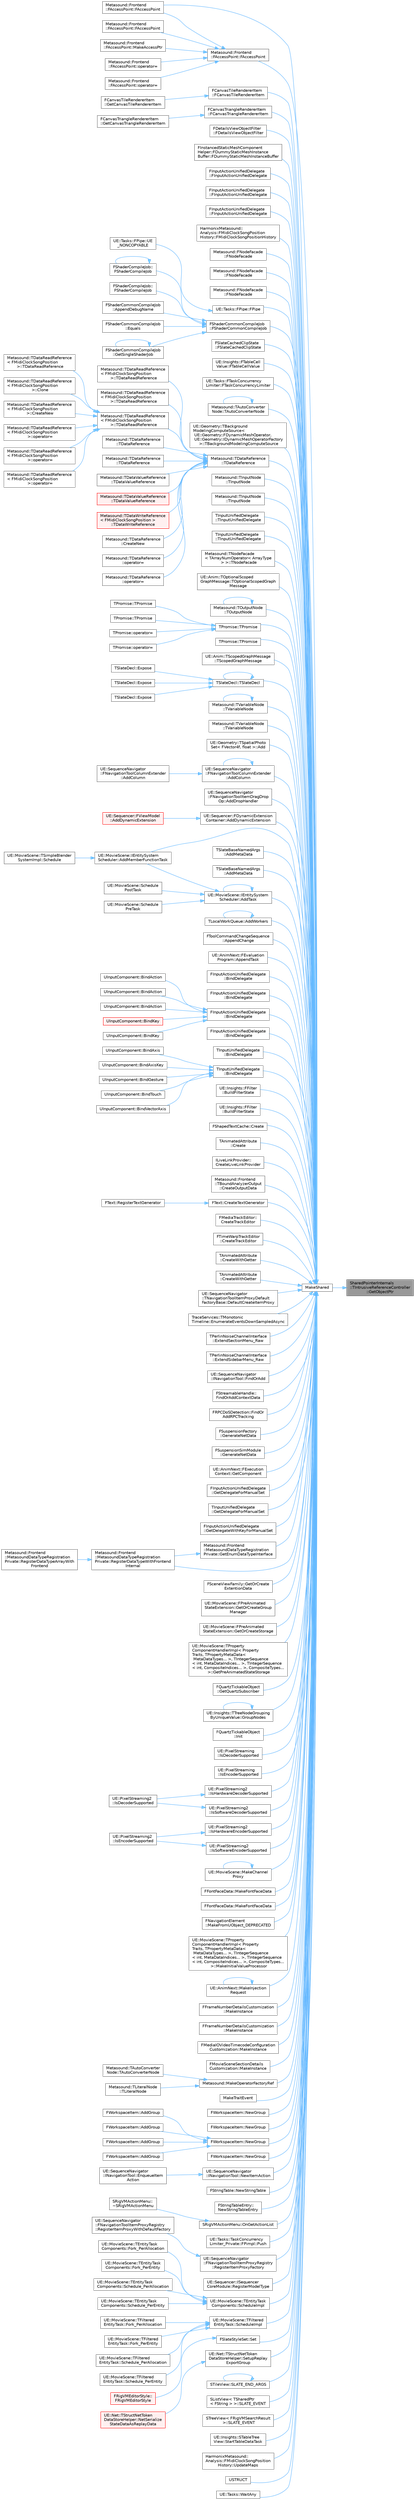 digraph "SharedPointerInternals::TIntrusiveReferenceController::GetObjectPtr"
{
 // INTERACTIVE_SVG=YES
 // LATEX_PDF_SIZE
  bgcolor="transparent";
  edge [fontname=Helvetica,fontsize=10,labelfontname=Helvetica,labelfontsize=10];
  node [fontname=Helvetica,fontsize=10,shape=box,height=0.2,width=0.4];
  rankdir="RL";
  Node1 [id="Node000001",label="SharedPointerInternals\l::TIntrusiveReferenceController\l::GetObjectPtr",height=0.2,width=0.4,color="gray40", fillcolor="grey60", style="filled", fontcolor="black",tooltip=" "];
  Node1 -> Node2 [id="edge1_Node000001_Node000002",dir="back",color="steelblue1",style="solid",tooltip=" "];
  Node2 [id="Node000002",label="MakeShared",height=0.2,width=0.4,color="grey40", fillcolor="white", style="filled",URL="$d2/d17/SharedPointer_8h.html#a263c00158120ebc1c5485f1201a6f34d",tooltip="MakeShared utility function."];
  Node2 -> Node3 [id="edge2_Node000002_Node000003",dir="back",color="steelblue1",style="solid",tooltip=" "];
  Node3 [id="Node000003",label="Metasound::Frontend\l::FAccessPoint::FAccessPoint",height=0.2,width=0.4,color="grey40", fillcolor="white", style="filled",URL="$d8/d90/classMetasound_1_1Frontend_1_1FAccessPoint.html#a8185acda5a2fa47181a340e6f5005a64",tooltip=" "];
  Node3 -> Node4 [id="edge3_Node000003_Node000004",dir="back",color="steelblue1",style="solid",tooltip=" "];
  Node4 [id="Node000004",label="Metasound::Frontend\l::FAccessPoint::FAccessPoint",height=0.2,width=0.4,color="grey40", fillcolor="white", style="filled",URL="$d8/d90/classMetasound_1_1Frontend_1_1FAccessPoint.html#a2791193d8eb6878c9333f79561831e7c",tooltip=" "];
  Node3 -> Node5 [id="edge4_Node000003_Node000005",dir="back",color="steelblue1",style="solid",tooltip=" "];
  Node5 [id="Node000005",label="Metasound::Frontend\l::FAccessPoint::FAccessPoint",height=0.2,width=0.4,color="grey40", fillcolor="white", style="filled",URL="$d8/d90/classMetasound_1_1Frontend_1_1FAccessPoint.html#ad818ebd43d9134da36c9e201342f975a",tooltip=" "];
  Node3 -> Node6 [id="edge5_Node000003_Node000006",dir="back",color="steelblue1",style="solid",tooltip=" "];
  Node6 [id="Node000006",label="Metasound::Frontend\l::FAccessPoint::MakeAccessPtr",height=0.2,width=0.4,color="grey40", fillcolor="white", style="filled",URL="$d8/d90/classMetasound_1_1Frontend_1_1FAccessPoint.html#a171ad580f2b29fd3e1558d23ded9f81a",tooltip=" "];
  Node3 -> Node7 [id="edge6_Node000003_Node000007",dir="back",color="steelblue1",style="solid",tooltip=" "];
  Node7 [id="Node000007",label="Metasound::Frontend\l::FAccessPoint::operator=",height=0.2,width=0.4,color="grey40", fillcolor="white", style="filled",URL="$d8/d90/classMetasound_1_1Frontend_1_1FAccessPoint.html#ae2e4800e80f5b5046c6ed13152cc2fed",tooltip=" "];
  Node3 -> Node8 [id="edge7_Node000003_Node000008",dir="back",color="steelblue1",style="solid",tooltip=" "];
  Node8 [id="Node000008",label="Metasound::Frontend\l::FAccessPoint::operator=",height=0.2,width=0.4,color="grey40", fillcolor="white", style="filled",URL="$d8/d90/classMetasound_1_1Frontend_1_1FAccessPoint.html#ab5e705b0d17ca7633cdf91025c28584c",tooltip=" "];
  Node2 -> Node4 [id="edge8_Node000002_Node000004",dir="back",color="steelblue1",style="solid",tooltip=" "];
  Node2 -> Node9 [id="edge9_Node000002_Node000009",dir="back",color="steelblue1",style="solid",tooltip=" "];
  Node9 [id="Node000009",label="FCanvasTileRendererItem\l::FCanvasTileRendererItem",height=0.2,width=0.4,color="grey40", fillcolor="white", style="filled",URL="$d7/dd2/classFCanvasTileRendererItem.html#a0748ad03922418f3e840a684d697863b",tooltip="Init constructor."];
  Node9 -> Node10 [id="edge10_Node000009_Node000010",dir="back",color="steelblue1",style="solid",tooltip=" "];
  Node10 [id="Node000010",label="FCanvasTileRendererItem\l::GetCanvasTileRendererItem",height=0.2,width=0.4,color="grey40", fillcolor="white", style="filled",URL="$d7/dd2/classFCanvasTileRendererItem.html#aca603b5a766b716d83b73d157a27a10e",tooltip="FCanvasTileRendererItem instance accessor."];
  Node2 -> Node11 [id="edge11_Node000002_Node000011",dir="back",color="steelblue1",style="solid",tooltip=" "];
  Node11 [id="Node000011",label="FCanvasTriangleRendererItem\l::FCanvasTriangleRendererItem",height=0.2,width=0.4,color="grey40", fillcolor="white", style="filled",URL="$da/ddc/classFCanvasTriangleRendererItem.html#ab8dcf27911f81c50378609345b0235dd",tooltip="Init constructor."];
  Node11 -> Node12 [id="edge12_Node000011_Node000012",dir="back",color="steelblue1",style="solid",tooltip=" "];
  Node12 [id="Node000012",label="FCanvasTriangleRendererItem\l::GetCanvasTriangleRendererItem",height=0.2,width=0.4,color="grey40", fillcolor="white", style="filled",URL="$da/ddc/classFCanvasTriangleRendererItem.html#a4e9ca22acc1336107e34ae27a6ece761",tooltip="FCanvasTriangleRendererItem instance accessor."];
  Node2 -> Node13 [id="edge13_Node000002_Node000013",dir="back",color="steelblue1",style="solid",tooltip=" "];
  Node13 [id="Node000013",label="FDetailsViewObjectFilter\l::FDetailsViewObjectFilter",height=0.2,width=0.4,color="grey40", fillcolor="white", style="filled",URL="$d7/dbd/classFDetailsViewObjectFilter.html#a2285bbabe52cedccafe40557111b7635",tooltip=" "];
  Node2 -> Node14 [id="edge14_Node000002_Node000014",dir="back",color="steelblue1",style="solid",tooltip=" "];
  Node14 [id="Node000014",label="FInstancedStaticMeshComponent\lHelper::FDummyStaticMeshInstance\lBuffer::FDummyStaticMeshInstanceBuffer",height=0.2,width=0.4,color="grey40", fillcolor="white", style="filled",URL="$df/d11/classFInstancedStaticMeshComponentHelper_1_1FDummyStaticMeshInstanceBuffer.html#ab4fdac26bff481b2968684ba28fb3d78",tooltip=" "];
  Node2 -> Node15 [id="edge15_Node000002_Node000015",dir="back",color="steelblue1",style="solid",tooltip=" "];
  Node15 [id="Node000015",label="FInputActionUnifiedDelegate\l::FInputActionUnifiedDelegate",height=0.2,width=0.4,color="grey40", fillcolor="white", style="filled",URL="$d1/dc0/structFInputActionUnifiedDelegate.html#a9ba1248f208e96dec09bcb1d998ca595",tooltip=" "];
  Node2 -> Node16 [id="edge16_Node000002_Node000016",dir="back",color="steelblue1",style="solid",tooltip=" "];
  Node16 [id="Node000016",label="FInputActionUnifiedDelegate\l::FInputActionUnifiedDelegate",height=0.2,width=0.4,color="grey40", fillcolor="white", style="filled",URL="$d1/dc0/structFInputActionUnifiedDelegate.html#a772ff1cccb5e75254b391ff49e607436",tooltip=" "];
  Node2 -> Node17 [id="edge17_Node000002_Node000017",dir="back",color="steelblue1",style="solid",tooltip=" "];
  Node17 [id="Node000017",label="FInputActionUnifiedDelegate\l::FInputActionUnifiedDelegate",height=0.2,width=0.4,color="grey40", fillcolor="white", style="filled",URL="$d1/dc0/structFInputActionUnifiedDelegate.html#af0273e57294d43bbed594d992ef43244",tooltip=" "];
  Node2 -> Node18 [id="edge18_Node000002_Node000018",dir="back",color="steelblue1",style="solid",tooltip=" "];
  Node18 [id="Node000018",label="HarmonixMetasound::\lAnalysis::FMidiClockSongPosition\lHistory::FMidiClockSongPositionHistory",height=0.2,width=0.4,color="grey40", fillcolor="white", style="filled",URL="$de/d71/structHarmonixMetasound_1_1Analysis_1_1FMidiClockSongPositionHistory.html#ab37ee074c8ebc61964dd1d6061baf180",tooltip=" "];
  Node2 -> Node19 [id="edge19_Node000002_Node000019",dir="back",color="steelblue1",style="solid",tooltip=" "];
  Node19 [id="Node000019",label="Metasound::FNodeFacade\l::FNodeFacade",height=0.2,width=0.4,color="grey40", fillcolor="white", style="filled",URL="$de/da0/classMetasound_1_1FNodeFacade.html#a7e64f73bd8d79b235075e1c9219a85d4",tooltip="FNodeFacade constructor using the OperatorType template parameter to get the node info,..."];
  Node2 -> Node20 [id="edge20_Node000002_Node000020",dir="back",color="steelblue1",style="solid",tooltip=" "];
  Node20 [id="Node000020",label="Metasound::FNodeFacade\l::FNodeFacade",height=0.2,width=0.4,color="grey40", fillcolor="white", style="filled",URL="$de/da0/classMetasound_1_1FNodeFacade.html#a394dc4adeeb088335ae4fbb0626f4d14",tooltip=" "];
  Node2 -> Node21 [id="edge21_Node000002_Node000021",dir="back",color="steelblue1",style="solid",tooltip=" "];
  Node21 [id="Node000021",label="Metasound::FNodeFacade\l::FNodeFacade",height=0.2,width=0.4,color="grey40", fillcolor="white", style="filled",URL="$de/da0/classMetasound_1_1FNodeFacade.html#a5aff14a72bf8971ca9369205f85192fe",tooltip=" "];
  Node2 -> Node22 [id="edge22_Node000002_Node000022",dir="back",color="steelblue1",style="solid",tooltip=" "];
  Node22 [id="Node000022",label="UE::Tasks::FPipe::FPipe",height=0.2,width=0.4,color="grey40", fillcolor="white", style="filled",URL="$d5/d3d/classUE_1_1Tasks_1_1FPipe.html#afdcb7299f86484730c477b57c3922b51",tooltip=" "];
  Node22 -> Node23 [id="edge23_Node000022_Node000023",dir="back",color="steelblue1",style="solid",tooltip=" "];
  Node23 [id="Node000023",label="UE::Tasks::FPipe::UE\l_NONCOPYABLE",height=0.2,width=0.4,color="grey40", fillcolor="white", style="filled",URL="$d5/d3d/classUE_1_1Tasks_1_1FPipe.html#a705853ff79137cec06a2f30cc64736c8",tooltip=" "];
  Node2 -> Node24 [id="edge24_Node000002_Node000024",dir="back",color="steelblue1",style="solid",tooltip=" "];
  Node24 [id="Node000024",label="FShaderCommonCompileJob\l::FShaderCommonCompileJob",height=0.2,width=0.4,color="grey40", fillcolor="white", style="filled",URL="$d9/d52/classFShaderCommonCompileJob.html#a30b0ee57fd432c32fb2a6169b2ee0c9a",tooltip=" "];
  Node24 -> Node25 [id="edge25_Node000024_Node000025",dir="back",color="steelblue1",style="solid",tooltip=" "];
  Node25 [id="Node000025",label="FShaderCompileJob::\lFShaderCompileJob",height=0.2,width=0.4,color="grey40", fillcolor="white", style="filled",URL="$d7/d8b/classFShaderCompileJob.html#acf35e23e095bc72d2e68da4a19ff1398",tooltip=" "];
  Node25 -> Node25 [id="edge26_Node000025_Node000025",dir="back",color="steelblue1",style="solid",tooltip=" "];
  Node24 -> Node26 [id="edge27_Node000024_Node000026",dir="back",color="steelblue1",style="solid",tooltip=" "];
  Node26 [id="Node000026",label="FShaderCompileJob::\lFShaderCompileJob",height=0.2,width=0.4,color="grey40", fillcolor="white", style="filled",URL="$d7/d8b/classFShaderCompileJob.html#ad524d5fa513604d93f9e27b758ba0364",tooltip=" "];
  Node24 -> Node27 [id="edge28_Node000024_Node000027",dir="back",color="steelblue1",style="solid",tooltip=" "];
  Node27 [id="Node000027",label="FShaderCommonCompileJob\l::AppendDebugName",height=0.2,width=0.4,color="grey40", fillcolor="white", style="filled",URL="$d9/d52/classFShaderCommonCompileJob.html#a1a7c3f6aa12b00f29e9f36c9dc6f128b",tooltip=" "];
  Node24 -> Node28 [id="edge29_Node000024_Node000028",dir="back",color="steelblue1",style="solid",tooltip=" "];
  Node28 [id="Node000028",label="FShaderCommonCompileJob\l::Equals",height=0.2,width=0.4,color="grey40", fillcolor="white", style="filled",URL="$d9/d52/classFShaderCommonCompileJob.html#af7bff3f13f856f14ac5d2adfe6a832e5",tooltip=" "];
  Node24 -> Node29 [id="edge30_Node000024_Node000029",dir="back",color="steelblue1",style="solid",tooltip=" "];
  Node29 [id="Node000029",label="FShaderCommonCompileJob\l::GetSingleShaderJob",height=0.2,width=0.4,color="grey40", fillcolor="white", style="filled",URL="$d9/d52/classFShaderCommonCompileJob.html#a20ac5f284386336e6af5469d4e79b0b8",tooltip=" "];
  Node29 -> Node29 [id="edge31_Node000029_Node000029",dir="back",color="steelblue1",style="solid",tooltip=" "];
  Node2 -> Node30 [id="edge32_Node000002_Node000030",dir="back",color="steelblue1",style="solid",tooltip=" "];
  Node30 [id="Node000030",label="FSlateCachedClipState\l::FSlateCachedClipState",height=0.2,width=0.4,color="grey40", fillcolor="white", style="filled",URL="$dd/dc0/classFSlateCachedClipState.html#a7a7021e3c0833f9bc461aa35be798f69",tooltip=" "];
  Node2 -> Node31 [id="edge33_Node000002_Node000031",dir="back",color="steelblue1",style="solid",tooltip=" "];
  Node31 [id="Node000031",label="UE::Insights::FTableCell\lValue::FTableCellValue",height=0.2,width=0.4,color="grey40", fillcolor="white", style="filled",URL="$d0/de1/structUE_1_1Insights_1_1FTableCellValue.html#a0291710d4ab4f758d4aeb12340e7094c",tooltip=" "];
  Node2 -> Node32 [id="edge34_Node000002_Node000032",dir="back",color="steelblue1",style="solid",tooltip=" "];
  Node32 [id="Node000032",label="UE::Tasks::FTaskConcurrency\lLimiter::FTaskConcurrencyLimiter",height=0.2,width=0.4,color="grey40", fillcolor="white", style="filled",URL="$d8/d30/classUE_1_1Tasks_1_1FTaskConcurrencyLimiter.html#a49087d6e28b9799b21a515c2e5130a2d",tooltip="Constructor."];
  Node2 -> Node33 [id="edge35_Node000002_Node000033",dir="back",color="steelblue1",style="solid",tooltip=" "];
  Node33 [id="Node000033",label="Metasound::TAutoConverter\lNode::TAutoConverterNode",height=0.2,width=0.4,color="grey40", fillcolor="white", style="filled",URL="$df/d47/classMetasound_1_1TAutoConverterNode.html#a3f86596bde4e309a9c75f7973ae8f198",tooltip=" "];
  Node33 -> Node33 [id="edge36_Node000033_Node000033",dir="back",color="steelblue1",style="solid",tooltip=" "];
  Node2 -> Node34 [id="edge37_Node000002_Node000034",dir="back",color="steelblue1",style="solid",tooltip=" "];
  Node34 [id="Node000034",label="UE::Geometry::TBackground\lModelingComputeSource\<\l UE::Geometry::FDynamicMeshOperator,\l UE::Geometry::IDynamicMeshOperatorFactory\l \>::TBackgroundModelingComputeSource",height=0.2,width=0.4,color="grey40", fillcolor="white", style="filled",URL="$d4/dbc/classUE_1_1Geometry_1_1TBackgroundModelingComputeSource.html#a16bf3decf3843751d0ed8c2cefd926b1",tooltip=" "];
  Node2 -> Node35 [id="edge38_Node000002_Node000035",dir="back",color="steelblue1",style="solid",tooltip=" "];
  Node35 [id="Node000035",label="Metasound::TDataReference\l::TDataReference",height=0.2,width=0.4,color="grey40", fillcolor="white", style="filled",URL="$d3/d49/classMetasound_1_1TDataReference.html#a9c3c0c4bb8f610b2d534599111ff2846",tooltip="This constructor forwards arguments to an underlying constructor."];
  Node35 -> Node36 [id="edge39_Node000035_Node000036",dir="back",color="steelblue1",style="solid",tooltip=" "];
  Node36 [id="Node000036",label="Metasound::TDataReadReference\l\< FMidiClockSongPosition\l \>::TDataReadReference",height=0.2,width=0.4,color="grey40", fillcolor="white", style="filled",URL="$d5/df2/classMetasound_1_1TDataReadReference.html#a4da50e0b9de74e46ef64d8454b8a6941",tooltip=" "];
  Node35 -> Node37 [id="edge40_Node000035_Node000037",dir="back",color="steelblue1",style="solid",tooltip=" "];
  Node37 [id="Node000037",label="Metasound::TDataReadReference\l\< FMidiClockSongPosition\l \>::TDataReadReference",height=0.2,width=0.4,color="grey40", fillcolor="white", style="filled",URL="$d5/df2/classMetasound_1_1TDataReadReference.html#af9ce9927ca6895bd62fd2d4e7a686b0c",tooltip=" "];
  Node35 -> Node38 [id="edge41_Node000035_Node000038",dir="back",color="steelblue1",style="solid",tooltip=" "];
  Node38 [id="Node000038",label="Metasound::TDataReadReference\l\< FMidiClockSongPosition\l \>::TDataReadReference",height=0.2,width=0.4,color="grey40", fillcolor="white", style="filled",URL="$d5/df2/classMetasound_1_1TDataReadReference.html#ae5272a902abe0c9a98ff4a2f79ff8d48",tooltip=" "];
  Node38 -> Node39 [id="edge42_Node000038_Node000039",dir="back",color="steelblue1",style="solid",tooltip=" "];
  Node39 [id="Node000039",label="Metasound::TDataReadReference\l\< FMidiClockSongPosition\l \>::TDataReadReference",height=0.2,width=0.4,color="grey40", fillcolor="white", style="filled",URL="$d5/df2/classMetasound_1_1TDataReadReference.html#aacf2ceb41b52e9aca8d5e013ee5eba90",tooltip=" "];
  Node38 -> Node40 [id="edge43_Node000038_Node000040",dir="back",color="steelblue1",style="solid",tooltip=" "];
  Node40 [id="Node000040",label="Metasound::TDataReadReference\l\< FMidiClockSongPosition\l \>::Clone",height=0.2,width=0.4,color="grey40", fillcolor="white", style="filled",URL="$d5/df2/classMetasound_1_1TDataReadReference.html#aeb654bc2b032808bd8245d4faef749f9",tooltip=" "];
  Node38 -> Node41 [id="edge44_Node000038_Node000041",dir="back",color="steelblue1",style="solid",tooltip=" "];
  Node41 [id="Node000041",label="Metasound::TDataReadReference\l\< FMidiClockSongPosition\l \>::CreateNew",height=0.2,width=0.4,color="grey40", fillcolor="white", style="filled",URL="$d5/df2/classMetasound_1_1TDataReadReference.html#ae7e1b0e96d34d2400e6e3ef906708033",tooltip=" "];
  Node38 -> Node42 [id="edge45_Node000038_Node000042",dir="back",color="steelblue1",style="solid",tooltip=" "];
  Node42 [id="Node000042",label="Metasound::TDataReadReference\l\< FMidiClockSongPosition\l \>::operator=",height=0.2,width=0.4,color="grey40", fillcolor="white", style="filled",URL="$d5/df2/classMetasound_1_1TDataReadReference.html#af913dd6b82781677ba8fa7ac71a29ed8",tooltip=" "];
  Node38 -> Node43 [id="edge46_Node000038_Node000043",dir="back",color="steelblue1",style="solid",tooltip=" "];
  Node43 [id="Node000043",label="Metasound::TDataReadReference\l\< FMidiClockSongPosition\l \>::operator=",height=0.2,width=0.4,color="grey40", fillcolor="white", style="filled",URL="$d5/df2/classMetasound_1_1TDataReadReference.html#ae6398974df4a5db4af6c943c3e2b14f4",tooltip=" "];
  Node38 -> Node44 [id="edge47_Node000038_Node000044",dir="back",color="steelblue1",style="solid",tooltip=" "];
  Node44 [id="Node000044",label="Metasound::TDataReadReference\l\< FMidiClockSongPosition\l \>::operator=",height=0.2,width=0.4,color="grey40", fillcolor="white", style="filled",URL="$d5/df2/classMetasound_1_1TDataReadReference.html#a54b40c2b35dedb89df6540028fc1f104",tooltip=" "];
  Node35 -> Node45 [id="edge48_Node000035_Node000045",dir="back",color="steelblue1",style="solid",tooltip=" "];
  Node45 [id="Node000045",label="Metasound::TDataReference\l::TDataReference",height=0.2,width=0.4,color="grey40", fillcolor="white", style="filled",URL="$d3/d49/classMetasound_1_1TDataReference.html#aea4d95be04538b51c600811d76e7ddd8",tooltip="Enable copy constructor."];
  Node35 -> Node46 [id="edge49_Node000035_Node000046",dir="back",color="steelblue1",style="solid",tooltip=" "];
  Node46 [id="Node000046",label="Metasound::TDataReference\l::TDataReference",height=0.2,width=0.4,color="grey40", fillcolor="white", style="filled",URL="$d3/d49/classMetasound_1_1TDataReference.html#a7bfe51a02149eebb452b0f8ab9c1fb7e",tooltip="Enable move constructor."];
  Node35 -> Node47 [id="edge50_Node000035_Node000047",dir="back",color="steelblue1",style="solid",tooltip=" "];
  Node47 [id="Node000047",label="Metasound::TDataValueReference\l::TDataValueReference",height=0.2,width=0.4,color="grey40", fillcolor="white", style="filled",URL="$df/dbf/classMetasound_1_1TDataValueReference.html#a34517b0ccb8504e55ae4d6ef5243e095",tooltip=" "];
  Node35 -> Node48 [id="edge51_Node000035_Node000048",dir="back",color="steelblue1",style="solid",tooltip=" "];
  Node48 [id="Node000048",label="Metasound::TDataValueReference\l::TDataValueReference",height=0.2,width=0.4,color="red", fillcolor="#FFF0F0", style="filled",URL="$df/dbf/classMetasound_1_1TDataValueReference.html#af5275c914e6de2219c9f308e41fd7723",tooltip=" "];
  Node35 -> Node60 [id="edge52_Node000035_Node000060",dir="back",color="steelblue1",style="solid",tooltip=" "];
  Node60 [id="Node000060",label="Metasound::TDataWriteReference\l\< FMidiClockSongPosition \>\l::TDataWriteReference",height=0.2,width=0.4,color="red", fillcolor="#FFF0F0", style="filled",URL="$d9/d7f/classMetasound_1_1TDataWriteReference.html#a5c6a326ee611056a037a61c9a231a2f5",tooltip=" "];
  Node35 -> Node68 [id="edge53_Node000035_Node000068",dir="back",color="steelblue1",style="solid",tooltip=" "];
  Node68 [id="Node000068",label="Metasound::TDataReference\l::CreateNew",height=0.2,width=0.4,color="grey40", fillcolor="white", style="filled",URL="$d3/d49/classMetasound_1_1TDataReference.html#a990f179464fd23a5b2fba85372fc8aaf",tooltip="This should be used to construct a new DataType object and return this TDataReference as a wrapper ar..."];
  Node35 -> Node69 [id="edge54_Node000035_Node000069",dir="back",color="steelblue1",style="solid",tooltip=" "];
  Node69 [id="Node000069",label="Metasound::TDataReference\l::operator=",height=0.2,width=0.4,color="grey40", fillcolor="white", style="filled",URL="$d3/d49/classMetasound_1_1TDataReference.html#a5cff4974063a7a660e58579564c54f11",tooltip="Enable copy operator."];
  Node35 -> Node70 [id="edge55_Node000035_Node000070",dir="back",color="steelblue1",style="solid",tooltip=" "];
  Node70 [id="Node000070",label="Metasound::TDataReference\l::operator=",height=0.2,width=0.4,color="grey40", fillcolor="white", style="filled",URL="$d3/d49/classMetasound_1_1TDataReference.html#a2964648eb09f587ea17a98d1811040b8",tooltip="Enable move operator."];
  Node2 -> Node71 [id="edge56_Node000002_Node000071",dir="back",color="steelblue1",style="solid",tooltip=" "];
  Node71 [id="Node000071",label="Metasound::TInputNode\l::TInputNode",height=0.2,width=0.4,color="grey40", fillcolor="white", style="filled",URL="$d6/d10/classMetasound_1_1TInputNode.html#a3f15c50a20d177602acb587644c35ee5",tooltip=" "];
  Node2 -> Node72 [id="edge57_Node000002_Node000072",dir="back",color="steelblue1",style="solid",tooltip=" "];
  Node72 [id="Node000072",label="Metasound::TInputNode\l::TInputNode",height=0.2,width=0.4,color="grey40", fillcolor="white", style="filled",URL="$d6/d10/classMetasound_1_1TInputNode.html#a51e714f132cce4d65fd8a1d21c0f40a6",tooltip=" "];
  Node2 -> Node73 [id="edge58_Node000002_Node000073",dir="back",color="steelblue1",style="solid",tooltip=" "];
  Node73 [id="Node000073",label="TInputUnifiedDelegate\l::TInputUnifiedDelegate",height=0.2,width=0.4,color="grey40", fillcolor="white", style="filled",URL="$d3/d56/structTInputUnifiedDelegate.html#a8cd2e41b92b0ebdf31426f75d2d40e17",tooltip=" "];
  Node2 -> Node74 [id="edge59_Node000002_Node000074",dir="back",color="steelblue1",style="solid",tooltip=" "];
  Node74 [id="Node000074",label="TInputUnifiedDelegate\l::TInputUnifiedDelegate",height=0.2,width=0.4,color="grey40", fillcolor="white", style="filled",URL="$d3/d56/structTInputUnifiedDelegate.html#a4beb9fabb69d941201b18dbb1ee8b816",tooltip=" "];
  Node2 -> Node75 [id="edge60_Node000002_Node000075",dir="back",color="steelblue1",style="solid",tooltip=" "];
  Node75 [id="Node000075",label="Metasound::TNodeFacade\l\< TArrayNumOperator\< ArrayType\l \> \>::TNodeFacade",height=0.2,width=0.4,color="grey40", fillcolor="white", style="filled",URL="$d7/dea/classMetasound_1_1TNodeFacade.html#ae70e0519ca72261f11624b50445df8fe",tooltip=" "];
  Node2 -> Node76 [id="edge61_Node000002_Node000076",dir="back",color="steelblue1",style="solid",tooltip=" "];
  Node76 [id="Node000076",label="UE::Anim::TOptionalScoped\lGraphMessage::TOptionalScopedGraph\lMessage",height=0.2,width=0.4,color="grey40", fillcolor="white", style="filled",URL="$de/d8f/structUE_1_1Anim_1_1TOptionalScopedGraphMessage.html#a87bd317683337a31a48381f3c0a941aa",tooltip=" "];
  Node2 -> Node77 [id="edge62_Node000002_Node000077",dir="back",color="steelblue1",style="solid",tooltip=" "];
  Node77 [id="Node000077",label="Metasound::TOutputNode\l::TOutputNode",height=0.2,width=0.4,color="grey40", fillcolor="white", style="filled",URL="$d9/d82/classMetasound_1_1TOutputNode.html#aebd51729979881fd98738a20e3ccc239",tooltip=" "];
  Node77 -> Node77 [id="edge63_Node000077_Node000077",dir="back",color="steelblue1",style="solid",tooltip=" "];
  Node2 -> Node78 [id="edge64_Node000002_Node000078",dir="back",color="steelblue1",style="solid",tooltip=" "];
  Node78 [id="Node000078",label="TPromise::TPromise",height=0.2,width=0.4,color="grey40", fillcolor="white", style="filled",URL="$dd/d07/classTPromise.html#a00ce4459f87044a4e404bc6072d41b2d",tooltip="Default constructor (creates a new shared state)."];
  Node78 -> Node79 [id="edge65_Node000078_Node000079",dir="back",color="steelblue1",style="solid",tooltip=" "];
  Node79 [id="Node000079",label="TPromise::TPromise",height=0.2,width=0.4,color="grey40", fillcolor="white", style="filled",URL="$dd/d07/classTPromise.html#abefc43eb892aa26fd1714894bd47b439",tooltip=" "];
  Node78 -> Node80 [id="edge66_Node000078_Node000080",dir="back",color="steelblue1",style="solid",tooltip=" "];
  Node80 [id="Node000080",label="TPromise::TPromise",height=0.2,width=0.4,color="grey40", fillcolor="white", style="filled",URL="$dd/d07/classTPromise.html#a26901cb71c0eaca41af48beb21bc0560",tooltip=" "];
  Node78 -> Node81 [id="edge67_Node000078_Node000081",dir="back",color="steelblue1",style="solid",tooltip=" "];
  Node81 [id="Node000081",label="TPromise::operator=",height=0.2,width=0.4,color="grey40", fillcolor="white", style="filled",URL="$dd/d07/classTPromise.html#a87c39cf67f4d42e7554bfd9bd53116c9",tooltip=" "];
  Node78 -> Node82 [id="edge68_Node000078_Node000082",dir="back",color="steelblue1",style="solid",tooltip=" "];
  Node82 [id="Node000082",label="TPromise::operator=",height=0.2,width=0.4,color="grey40", fillcolor="white", style="filled",URL="$dd/d07/classTPromise.html#acaad14b55f064b30d0a1f3f00d120cbf",tooltip=" "];
  Node2 -> Node83 [id="edge69_Node000002_Node000083",dir="back",color="steelblue1",style="solid",tooltip=" "];
  Node83 [id="Node000083",label="TPromise::TPromise",height=0.2,width=0.4,color="grey40", fillcolor="white", style="filled",URL="$dd/d07/classTPromise.html#a7f7ab104c1664477b270aa04113f708c",tooltip="Create and initialize a new instance with a callback."];
  Node2 -> Node84 [id="edge70_Node000002_Node000084",dir="back",color="steelblue1",style="solid",tooltip=" "];
  Node84 [id="Node000084",label="UE::Anim::TScopedGraphMessage\l::TScopedGraphMessage",height=0.2,width=0.4,color="grey40", fillcolor="white", style="filled",URL="$d1/dfe/structUE_1_1Anim_1_1TScopedGraphMessage.html#a18eb70b3a5299a801565d19f7529a8d1",tooltip=" "];
  Node2 -> Node85 [id="edge71_Node000002_Node000085",dir="back",color="steelblue1",style="solid",tooltip=" "];
  Node85 [id="Node000085",label="TSlateDecl::TSlateDecl",height=0.2,width=0.4,color="grey40", fillcolor="white", style="filled",URL="$d6/d77/structTSlateDecl.html#a569af00a31b7fd277e533734ac06b916",tooltip=" "];
  Node85 -> Node85 [id="edge72_Node000085_Node000085",dir="back",color="steelblue1",style="solid",tooltip=" "];
  Node85 -> Node86 [id="edge73_Node000085_Node000086",dir="back",color="steelblue1",style="solid",tooltip=" "];
  Node86 [id="Node000086",label="TSlateDecl::Expose",height=0.2,width=0.4,color="grey40", fillcolor="white", style="filled",URL="$d6/d77/structTSlateDecl.html#ae95d22e132e3c022280646f1d64c8098",tooltip="Initialize OutVarToInit with the widget that is being constructed."];
  Node85 -> Node87 [id="edge74_Node000085_Node000087",dir="back",color="steelblue1",style="solid",tooltip=" "];
  Node87 [id="Node000087",label="TSlateDecl::Expose",height=0.2,width=0.4,color="grey40", fillcolor="white", style="filled",URL="$d6/d77/structTSlateDecl.html#aa49dc1895ee6bb9c52cd7cd35021dbc0",tooltip="Initialize OutVarToInit with the widget that is being constructed."];
  Node85 -> Node88 [id="edge75_Node000085_Node000088",dir="back",color="steelblue1",style="solid",tooltip=" "];
  Node88 [id="Node000088",label="TSlateDecl::Expose",height=0.2,width=0.4,color="grey40", fillcolor="white", style="filled",URL="$d6/d77/structTSlateDecl.html#a7dbd21b87a829aa9b3c9132739c7c5dc",tooltip="Initialize a WEAK OutVarToInit with the widget that is being constructed."];
  Node2 -> Node89 [id="edge76_Node000002_Node000089",dir="back",color="steelblue1",style="solid",tooltip=" "];
  Node89 [id="Node000089",label="Metasound::TVariableNode\l::TVariableNode",height=0.2,width=0.4,color="grey40", fillcolor="white", style="filled",URL="$d1/d47/classMetasound_1_1TVariableNode.html#a54dd5412f65eef8f47a126886d89211b",tooltip=" "];
  Node89 -> Node89 [id="edge77_Node000089_Node000089",dir="back",color="steelblue1",style="solid",tooltip=" "];
  Node2 -> Node90 [id="edge78_Node000002_Node000090",dir="back",color="steelblue1",style="solid",tooltip=" "];
  Node90 [id="Node000090",label="Metasound::TVariableNode\l::TVariableNode",height=0.2,width=0.4,color="grey40", fillcolor="white", style="filled",URL="$d1/d47/classMetasound_1_1TVariableNode.html#a455dcf45881bcccf228f8496c63163e6",tooltip=" "];
  Node2 -> Node91 [id="edge79_Node000002_Node000091",dir="back",color="steelblue1",style="solid",tooltip=" "];
  Node91 [id="Node000091",label="UE::Geometry::TSpatialPhoto\lSet\< FVector4f, float \>::Add",height=0.2,width=0.4,color="grey40", fillcolor="white", style="filled",URL="$d2/da4/classUE_1_1Geometry_1_1TSpatialPhotoSet.html#a8379f06f0b341e8a940508556c646d3a",tooltip=" "];
  Node2 -> Node92 [id="edge80_Node000002_Node000092",dir="back",color="steelblue1",style="solid",tooltip=" "];
  Node92 [id="Node000092",label="UE::SequenceNavigator\l::FNavigationToolColumnExtender\l::AddColumn",height=0.2,width=0.4,color="grey40", fillcolor="white", style="filled",URL="$da/dc4/classUE_1_1SequenceNavigator_1_1FNavigationToolColumnExtender.html#ab9c4dff13ce2f7a89bb3a2811fd0bf8d",tooltip=" "];
  Node92 -> Node92 [id="edge81_Node000092_Node000092",dir="back",color="steelblue1",style="solid",tooltip=" "];
  Node92 -> Node93 [id="edge82_Node000092_Node000093",dir="back",color="steelblue1",style="solid",tooltip=" "];
  Node93 [id="Node000093",label="UE::SequenceNavigator\l::FNavigationToolColumnExtender\l::AddColumn",height=0.2,width=0.4,color="grey40", fillcolor="white", style="filled",URL="$da/dc4/classUE_1_1SequenceNavigator_1_1FNavigationToolColumnExtender.html#a6cef46b1c2473fa30658d523b318c634",tooltip=" "];
  Node2 -> Node94 [id="edge83_Node000002_Node000094",dir="back",color="steelblue1",style="solid",tooltip=" "];
  Node94 [id="Node000094",label="UE::SequenceNavigator\l::FNavigationToolItemDragDrop\lOp::AddDropHandler",height=0.2,width=0.4,color="grey40", fillcolor="white", style="filled",URL="$d5/d4d/classUE_1_1SequenceNavigator_1_1FNavigationToolItemDragDropOp.html#ab34f2e502c962f86701076ba577a2faf",tooltip=" "];
  Node2 -> Node95 [id="edge84_Node000002_Node000095",dir="back",color="steelblue1",style="solid",tooltip=" "];
  Node95 [id="Node000095",label="UE::Sequencer::FDynamicExtension\lContainer::AddDynamicExtension",height=0.2,width=0.4,color="grey40", fillcolor="white", style="filled",URL="$d0/dad/classUE_1_1Sequencer_1_1FDynamicExtensionContainer.html#a9f6f64c91a801e897ee5ccec8e428674",tooltip=" "];
  Node95 -> Node96 [id="edge85_Node000095_Node000096",dir="back",color="steelblue1",style="solid",tooltip=" "];
  Node96 [id="Node000096",label="UE::Sequencer::FViewModel\l::AddDynamicExtension",height=0.2,width=0.4,color="red", fillcolor="#FFF0F0", style="filled",URL="$dc/d92/classUE_1_1Sequencer_1_1FViewModel.html#a0d2316270c38de466087872f3e51eb33",tooltip="Adds a dynamic extension to this data model."];
  Node2 -> Node98 [id="edge86_Node000002_Node000098",dir="back",color="steelblue1",style="solid",tooltip=" "];
  Node98 [id="Node000098",label="UE::MovieScene::IEntitySystem\lScheduler::AddMemberFunctionTask",height=0.2,width=0.4,color="grey40", fillcolor="white", style="filled",URL="$de/d53/classUE_1_1MovieScene_1_1IEntitySystemScheduler.html#a1bfc4125c3135aa3d82cf386ca874c36",tooltip="Add a new task that calls a member function of the type void (*)()"];
  Node98 -> Node99 [id="edge87_Node000098_Node000099",dir="back",color="steelblue1",style="solid",tooltip=" "];
  Node99 [id="Node000099",label="UE::MovieScene::TSimpleBlender\lSystemImpl::Schedule",height=0.2,width=0.4,color="grey40", fillcolor="white", style="filled",URL="$d1/d5f/classUE_1_1MovieScene_1_1TSimpleBlenderSystemImpl.html#a85efbc60206c4c9e2a29f5deedc3b8e0",tooltip=" "];
  Node2 -> Node100 [id="edge88_Node000002_Node000100",dir="back",color="steelblue1",style="solid",tooltip=" "];
  Node100 [id="Node000100",label="TSlateBaseNamedArgs\l::AddMetaData",height=0.2,width=0.4,color="grey40", fillcolor="white", style="filled",URL="$d1/d69/structTSlateBaseNamedArgs.html#a6b562139b960302901c4b3e907de0729",tooltip="Add metadata to this widget - convenience method - 1 argument."];
  Node2 -> Node101 [id="edge89_Node000002_Node000101",dir="back",color="steelblue1",style="solid",tooltip=" "];
  Node101 [id="Node000101",label="TSlateBaseNamedArgs\l::AddMetaData",height=0.2,width=0.4,color="grey40", fillcolor="white", style="filled",URL="$d1/d69/structTSlateBaseNamedArgs.html#a63d773ec4aae8cd103a7293670c372d3",tooltip="Add metadata to this widget - convenience method - 2 arguments."];
  Node2 -> Node102 [id="edge90_Node000002_Node000102",dir="back",color="steelblue1",style="solid",tooltip=" "];
  Node102 [id="Node000102",label="UE::MovieScene::IEntitySystem\lScheduler::AddTask",height=0.2,width=0.4,color="grey40", fillcolor="white", style="filled",URL="$de/d53/classUE_1_1MovieScene_1_1IEntitySystemScheduler.html#a7db480675a5915a773265aed12522f56",tooltip="Add a new task of the specified type for the currently open node ID."];
  Node102 -> Node98 [id="edge91_Node000102_Node000098",dir="back",color="steelblue1",style="solid",tooltip=" "];
  Node102 -> Node102 [id="edge92_Node000102_Node000102",dir="back",color="steelblue1",style="solid",tooltip=" "];
  Node102 -> Node103 [id="edge93_Node000102_Node000103",dir="back",color="steelblue1",style="solid",tooltip=" "];
  Node103 [id="Node000103",label="UE::MovieScene::Schedule\lPostTask",height=0.2,width=0.4,color="grey40", fillcolor="white", style="filled",URL="$d1/dd1/namespaceUE_1_1MovieScene.html#a890bd73454b5efe1e06da14761ce6203",tooltip=" "];
  Node102 -> Node104 [id="edge94_Node000102_Node000104",dir="back",color="steelblue1",style="solid",tooltip=" "];
  Node104 [id="Node000104",label="UE::MovieScene::Schedule\lPreTask",height=0.2,width=0.4,color="grey40", fillcolor="white", style="filled",URL="$d1/dd1/namespaceUE_1_1MovieScene.html#aa9c4fff3fc5d61f1e5034cc579168047",tooltip=" "];
  Node2 -> Node105 [id="edge95_Node000002_Node000105",dir="back",color="steelblue1",style="solid",tooltip=" "];
  Node105 [id="Node000105",label="TLocalWorkQueue::AddWorkers",height=0.2,width=0.4,color="grey40", fillcolor="white", style="filled",URL="$d6/d11/classTLocalWorkQueue.html#a7de7347f3ff68ce2a26434a7387a0165",tooltip=" "];
  Node105 -> Node105 [id="edge96_Node000105_Node000105",dir="back",color="steelblue1",style="solid",tooltip=" "];
  Node2 -> Node106 [id="edge97_Node000002_Node000106",dir="back",color="steelblue1",style="solid",tooltip=" "];
  Node106 [id="Node000106",label="FToolCommandChangeSequence\l::AppendChange",height=0.2,width=0.4,color="grey40", fillcolor="white", style="filled",URL="$db/d08/classFToolCommandChangeSequence.html#aee887321586a3a87d752b154e05aaf1d",tooltip="Add a change to the sequence."];
  Node2 -> Node107 [id="edge98_Node000002_Node000107",dir="back",color="steelblue1",style="solid",tooltip=" "];
  Node107 [id="Node000107",label="UE::AnimNext::FEvaluation\lProgram::AppendTask",height=0.2,width=0.4,color="grey40", fillcolor="white", style="filled",URL="$d7/dc0/structUE_1_1AnimNext_1_1FEvaluationProgram.html#ac86ce1bbc27780dd65f85a33f8cce365",tooltip=" "];
  Node2 -> Node108 [id="edge99_Node000002_Node000108",dir="back",color="steelblue1",style="solid",tooltip=" "];
  Node108 [id="Node000108",label="FInputActionUnifiedDelegate\l::BindDelegate",height=0.2,width=0.4,color="grey40", fillcolor="white", style="filled",URL="$d1/dc0/structFInputActionUnifiedDelegate.html#aae221168826a3529979baa0974f317b0",tooltip="Binds a dynamic delegate and unbinds any bound native delegate."];
  Node2 -> Node109 [id="edge100_Node000002_Node000109",dir="back",color="steelblue1",style="solid",tooltip=" "];
  Node109 [id="Node000109",label="FInputActionUnifiedDelegate\l::BindDelegate",height=0.2,width=0.4,color="grey40", fillcolor="white", style="filled",URL="$d1/dc0/structFInputActionUnifiedDelegate.html#a3c7403abe465fa1303239a3b0211534a",tooltip=" "];
  Node2 -> Node110 [id="edge101_Node000002_Node000110",dir="back",color="steelblue1",style="solid",tooltip=" "];
  Node110 [id="Node000110",label="FInputActionUnifiedDelegate\l::BindDelegate",height=0.2,width=0.4,color="grey40", fillcolor="white", style="filled",URL="$d1/dc0/structFInputActionUnifiedDelegate.html#a5b51f27d0d5b341a12518487fe8fe51d",tooltip="Binds a native delegate and unbinds any bound dynamic delegate."];
  Node110 -> Node111 [id="edge102_Node000110_Node000111",dir="back",color="steelblue1",style="solid",tooltip=" "];
  Node111 [id="Node000111",label="UInputComponent::BindAction",height=0.2,width=0.4,color="grey40", fillcolor="white", style="filled",URL="$de/ddd/classUInputComponent.html#a7b68d20fae9e0268890f09ec1e060c6a",tooltip="Binds a delegate function to an Action defined in the project settings."];
  Node110 -> Node112 [id="edge103_Node000110_Node000112",dir="back",color="steelblue1",style="solid",tooltip=" "];
  Node112 [id="Node000112",label="UInputComponent::BindAction",height=0.2,width=0.4,color="grey40", fillcolor="white", style="filled",URL="$de/ddd/classUInputComponent.html#a956a466e3aa71bce289a1b5b8cba5084",tooltip="Binds a delegate function to an Action defined in the project settings."];
  Node110 -> Node113 [id="edge104_Node000110_Node000113",dir="back",color="steelblue1",style="solid",tooltip=" "];
  Node113 [id="Node000113",label="UInputComponent::BindAction",height=0.2,width=0.4,color="grey40", fillcolor="white", style="filled",URL="$de/ddd/classUInputComponent.html#a19336e3e895193fca6cd47277e813873",tooltip="Binds a delegate function to an Action defined in the project settings."];
  Node110 -> Node114 [id="edge105_Node000110_Node000114",dir="back",color="steelblue1",style="solid",tooltip=" "];
  Node114 [id="Node000114",label="UInputComponent::BindKey",height=0.2,width=0.4,color="red", fillcolor="#FFF0F0", style="filled",URL="$de/ddd/classUInputComponent.html#aeb8ae6835fe15affc5e257208b08233a",tooltip="Binds a chord event to a delegate function."];
  Node110 -> Node116 [id="edge106_Node000110_Node000116",dir="back",color="steelblue1",style="solid",tooltip=" "];
  Node116 [id="Node000116",label="UInputComponent::BindKey",height=0.2,width=0.4,color="grey40", fillcolor="white", style="filled",URL="$de/ddd/classUInputComponent.html#a4d001c76f5e1c50b8391685a41c3b75a",tooltip="Binds a key event to a delegate function with key signature."];
  Node2 -> Node117 [id="edge107_Node000002_Node000117",dir="back",color="steelblue1",style="solid",tooltip=" "];
  Node117 [id="Node000117",label="FInputActionUnifiedDelegate\l::BindDelegate",height=0.2,width=0.4,color="grey40", fillcolor="white", style="filled",URL="$d1/dc0/structFInputActionUnifiedDelegate.html#ab0f7c2e7cbbc2d7f94c3b4088f48167c",tooltip=" "];
  Node2 -> Node118 [id="edge108_Node000002_Node000118",dir="back",color="steelblue1",style="solid",tooltip=" "];
  Node118 [id="Node000118",label="TInputUnifiedDelegate\l::BindDelegate",height=0.2,width=0.4,color="grey40", fillcolor="white", style="filled",URL="$d3/d56/structTInputUnifiedDelegate.html#a16b1e7cb94a637f0f77a629f73f4e30f",tooltip="Binds a dynamic delegate and unbinds any bound native delegate."];
  Node2 -> Node119 [id="edge109_Node000002_Node000119",dir="back",color="steelblue1",style="solid",tooltip=" "];
  Node119 [id="Node000119",label="TInputUnifiedDelegate\l::BindDelegate",height=0.2,width=0.4,color="grey40", fillcolor="white", style="filled",URL="$d3/d56/structTInputUnifiedDelegate.html#ac9744a8f9ab1d750a7e1b6aa4dbf4b71",tooltip="Binds a native delegate and unbinds any bound dynamic delegate."];
  Node119 -> Node120 [id="edge110_Node000119_Node000120",dir="back",color="steelblue1",style="solid",tooltip=" "];
  Node120 [id="Node000120",label="UInputComponent::BindAxis",height=0.2,width=0.4,color="grey40", fillcolor="white", style="filled",URL="$de/ddd/classUInputComponent.html#ab992211db004393d427dfac01b3c2d0c",tooltip="Binds a delegate function an Axis defined in the project settings."];
  Node119 -> Node121 [id="edge111_Node000119_Node000121",dir="back",color="steelblue1",style="solid",tooltip=" "];
  Node121 [id="Node000121",label="UInputComponent::BindAxisKey",height=0.2,width=0.4,color="grey40", fillcolor="white", style="filled",URL="$de/ddd/classUInputComponent.html#af16e537e368f7a72551c9d66c2c1c08f",tooltip="Binds a delegate function for an axis key (e.g."];
  Node119 -> Node122 [id="edge112_Node000119_Node000122",dir="back",color="steelblue1",style="solid",tooltip=" "];
  Node122 [id="Node000122",label="UInputComponent::BindGesture",height=0.2,width=0.4,color="grey40", fillcolor="white", style="filled",URL="$de/ddd/classUInputComponent.html#a74e571a685c70160bd7b5c35974d22b3",tooltip="Binds a gesture event to a delegate function."];
  Node119 -> Node123 [id="edge113_Node000119_Node000123",dir="back",color="steelblue1",style="solid",tooltip=" "];
  Node123 [id="Node000123",label="UInputComponent::BindTouch",height=0.2,width=0.4,color="grey40", fillcolor="white", style="filled",URL="$de/ddd/classUInputComponent.html#a16cf3f5e3f5acc896a7076cae8a5b1b6",tooltip="Binds this input component to touch events."];
  Node119 -> Node124 [id="edge114_Node000119_Node000124",dir="back",color="steelblue1",style="solid",tooltip=" "];
  Node124 [id="Node000124",label="UInputComponent::BindVectorAxis",height=0.2,width=0.4,color="grey40", fillcolor="white", style="filled",URL="$de/ddd/classUInputComponent.html#a2445f898b086c0d4b9dfaf477cd86675",tooltip="Binds a delegate function to a vector axis key (e.g."];
  Node2 -> Node125 [id="edge115_Node000002_Node000125",dir="back",color="steelblue1",style="solid",tooltip=" "];
  Node125 [id="Node000125",label="UE::Insights::FFilter\l::BuildFilterState",height=0.2,width=0.4,color="grey40", fillcolor="white", style="filled",URL="$d2/dc9/classUE_1_1Insights_1_1FFilter.html#aa0596d1681037d88d9eef4ffa9d70898",tooltip=" "];
  Node2 -> Node126 [id="edge116_Node000002_Node000126",dir="back",color="steelblue1",style="solid",tooltip=" "];
  Node126 [id="Node000126",label="UE::Insights::FFilter\l::BuildFilterState",height=0.2,width=0.4,color="grey40", fillcolor="white", style="filled",URL="$d2/dc9/classUE_1_1Insights_1_1FFilter.html#a7612ef38b85161bcb12dbaf46cbfe6be",tooltip=" "];
  Node2 -> Node127 [id="edge117_Node000002_Node000127",dir="back",color="steelblue1",style="solid",tooltip=" "];
  Node127 [id="Node000127",label="FShapedTextCache::Create",height=0.2,width=0.4,color="grey40", fillcolor="white", style="filled",URL="$de/d87/classFShapedTextCache.html#a808b786a73a99fe5367f5f330d1e6c06",tooltip="Create a new shaped text cache."];
  Node2 -> Node128 [id="edge118_Node000002_Node000128",dir="back",color="steelblue1",style="solid",tooltip=" "];
  Node128 [id="Node000128",label="TAnimatedAttribute\l::Create",height=0.2,width=0.4,color="grey40", fillcolor="white", style="filled",URL="$d3/d6c/classTAnimatedAttribute.html#a1b066116a24e2d98bf4cdd8bc052485b",tooltip="Static: Creates an animated attribute implicitly from an initial value."];
  Node2 -> Node129 [id="edge119_Node000002_Node000129",dir="back",color="steelblue1",style="solid",tooltip=" "];
  Node129 [id="Node000129",label="ILiveLinkProvider::\lCreateLiveLinkProvider",height=0.2,width=0.4,color="grey40", fillcolor="white", style="filled",URL="$db/d8f/structILiveLinkProvider.html#a99c604743fd402cf2a728495005d468e",tooltip="Create a Live Link Provider based on a class derived from ILiveLinkProvider instead of using the defa..."];
  Node2 -> Node130 [id="edge120_Node000002_Node000130",dir="back",color="steelblue1",style="solid",tooltip=" "];
  Node130 [id="Node000130",label="Metasound::Frontend\l::TBoundAnalyzerOutput\l::CreateOutputData",height=0.2,width=0.4,color="grey40", fillcolor="white", style="filled",URL="$d9/d7a/classMetasound_1_1Frontend_1_1TBoundAnalyzerOutput.html#a19bf5b4a11f2eddae432d296550baba7",tooltip=" "];
  Node2 -> Node131 [id="edge121_Node000002_Node000131",dir="back",color="steelblue1",style="solid",tooltip=" "];
  Node131 [id="Node000131",label="FText::CreateTextGenerator",height=0.2,width=0.4,color="grey40", fillcolor="white", style="filled",URL="$d0/dcb/classFText.html#a3902ac29b398e3ee6bfb270933c1fb43",tooltip=" "];
  Node131 -> Node132 [id="edge122_Node000131_Node000132",dir="back",color="steelblue1",style="solid",tooltip=" "];
  Node132 [id="Node000132",label="FText::RegisterTextGenerator",height=0.2,width=0.4,color="grey40", fillcolor="white", style="filled",URL="$d0/dcb/classFText.html#a64d0a2ad169d1736f94543dfed87cf60",tooltip="Registers a standard text generator factory function."];
  Node2 -> Node133 [id="edge123_Node000002_Node000133",dir="back",color="steelblue1",style="solid",tooltip=" "];
  Node133 [id="Node000133",label="FMediaTrackEditor::\lCreateTrackEditor",height=0.2,width=0.4,color="grey40", fillcolor="white", style="filled",URL="$dd/dcd/classFMediaTrackEditor.html#a0dc3d0edb7701c08e8e6da2237a07931",tooltip="Create a new media track editor instance."];
  Node2 -> Node134 [id="edge124_Node000002_Node000134",dir="back",color="steelblue1",style="solid",tooltip=" "];
  Node134 [id="Node000134",label="FTimeWarpTrackEditor\l::CreateTrackEditor",height=0.2,width=0.4,color="grey40", fillcolor="white", style="filled",URL="$d9/db0/classFTimeWarpTrackEditor.html#adadb3a9cd1f06c6b9cca567ac12e46cc",tooltip=" "];
  Node2 -> Node135 [id="edge125_Node000002_Node000135",dir="back",color="steelblue1",style="solid",tooltip=" "];
  Node135 [id="Node000135",label="TAnimatedAttribute\l::CreateWithGetter",height=0.2,width=0.4,color="grey40", fillcolor="white", style="filled",URL="$d3/d6c/classTAnimatedAttribute.html#adfbccf01d3d093e64eeaed9af0330ce3",tooltip="Static: Creates an animated attribute that's pre-bound to the specified 'getter' delegate."];
  Node2 -> Node136 [id="edge126_Node000002_Node000136",dir="back",color="steelblue1",style="solid",tooltip=" "];
  Node136 [id="Node000136",label="TAnimatedAttribute\l::CreateWithGetter",height=0.2,width=0.4,color="grey40", fillcolor="white", style="filled",URL="$d3/d6c/classTAnimatedAttribute.html#a90b98626cd3679cf7fbd6ee4fa082b1a",tooltip="Static: Creates an animated attribute that's pre-bound to the specified 'getter' delegate."];
  Node2 -> Node137 [id="edge127_Node000002_Node000137",dir="back",color="steelblue1",style="solid",tooltip=" "];
  Node137 [id="Node000137",label="UE::SequenceNavigator\l::TNavigationToolItemProxyDefault\lFactoryBase::DefaultCreateItemProxy",height=0.2,width=0.4,color="grey40", fillcolor="white", style="filled",URL="$d4/d69/classUE_1_1SequenceNavigator_1_1TNavigationToolItemProxyDefaultFactoryBase.html#a9c41596d37ad36b816b898ac0a0beaed",tooltip=" "];
  Node2 -> Node138 [id="edge128_Node000002_Node000138",dir="back",color="steelblue1",style="solid",tooltip=" "];
  Node138 [id="Node000138",label="TraceServices::TMonotonic\lTimeline::EnumerateEventsDownSampledAsync",height=0.2,width=0.4,color="grey40", fillcolor="white", style="filled",URL="$df/de0/classTraceServices_1_1TMonotonicTimeline.html#ad2b541c9f25e86587606791650c64a71",tooltip=" "];
  Node2 -> Node139 [id="edge129_Node000002_Node000139",dir="back",color="steelblue1",style="solid",tooltip=" "];
  Node139 [id="Node000139",label="TPerlinNoiseChannelInterface\l::ExtendSectionMenu_Raw",height=0.2,width=0.4,color="grey40", fillcolor="white", style="filled",URL="$d5/d50/structTPerlinNoiseChannelInterface.html#ab988d48578f7d236d14f98d9e94bc4ad",tooltip="Extend the section context menu."];
  Node2 -> Node140 [id="edge130_Node000002_Node000140",dir="back",color="steelblue1",style="solid",tooltip=" "];
  Node140 [id="Node000140",label="TPerlinNoiseChannelInterface\l::ExtendSidebarMenu_Raw",height=0.2,width=0.4,color="grey40", fillcolor="white", style="filled",URL="$d5/d50/structTPerlinNoiseChannelInterface.html#a0821de6d8f8e604090b6d9e4fe729aab",tooltip="Extend the section sidebar menu."];
  Node2 -> Node141 [id="edge131_Node000002_Node000141",dir="back",color="steelblue1",style="solid",tooltip=" "];
  Node141 [id="Node000141",label="UE::SequenceNavigator\l::INavigationTool::FindOrAdd",height=0.2,width=0.4,color="grey40", fillcolor="white", style="filled",URL="$d4/dbb/classUE_1_1SequenceNavigator_1_1INavigationTool.html#abeb159541287ff1962d17b106fe2aa20",tooltip="Instantiates a new Item and automatically registers it to the Navigation Tool."];
  Node2 -> Node142 [id="edge132_Node000002_Node000142",dir="back",color="steelblue1",style="solid",tooltip=" "];
  Node142 [id="Node000142",label="FStreamableHandle::\lFindOrAddContextData",height=0.2,width=0.4,color="grey40", fillcolor="white", style="filled",URL="$df/d25/structFStreamableHandle.html#ae7e9bd5f7017d309aaa479dfe0383822",tooltip="Gives you a mutable reference to a contextual data struct of the specified type."];
  Node2 -> Node143 [id="edge133_Node000002_Node000143",dir="back",color="steelblue1",style="solid",tooltip=" "];
  Node143 [id="Node000143",label="FRPCDoSDetection::FindOr\lAddRPCTracking",height=0.2,width=0.4,color="grey40", fillcolor="white", style="filled",URL="$d7/dca/classFRPCDoSDetection.html#a9b2c0ede9da888f15ac9bcd7022ffb73",tooltip="Adds or retrieves the specified RPC from tracking."];
  Node2 -> Node144 [id="edge134_Node000002_Node000144",dir="back",color="steelblue1",style="solid",tooltip=" "];
  Node144 [id="Node000144",label="FSuspensionFactory\l::GenerateNetData",height=0.2,width=0.4,color="grey40", fillcolor="white", style="filled",URL="$d9/dd3/classFSuspensionFactory.html#a93f087db2fffbdcc14deb30d187b5db1",tooltip=" "];
  Node2 -> Node145 [id="edge135_Node000002_Node000145",dir="back",color="steelblue1",style="solid",tooltip=" "];
  Node145 [id="Node000145",label="FSuspensionSimModule\l::GenerateNetData",height=0.2,width=0.4,color="grey40", fillcolor="white", style="filled",URL="$da/d33/classFSuspensionSimModule.html#a4d286f985430eb56d68f64c49a57db8d",tooltip=" "];
  Node2 -> Node146 [id="edge136_Node000002_Node000146",dir="back",color="steelblue1",style="solid",tooltip=" "];
  Node146 [id="Node000146",label="UE::AnimNext::FExecution\lContext::GetComponent",height=0.2,width=0.4,color="grey40", fillcolor="white", style="filled",URL="$de/d9d/structUE_1_1AnimNext_1_1FExecutionContext.html#a2a22fcf4fc26f443d49d958230570374",tooltip=" "];
  Node2 -> Node147 [id="edge137_Node000002_Node000147",dir="back",color="steelblue1",style="solid",tooltip=" "];
  Node147 [id="Node000147",label="FInputActionUnifiedDelegate\l::GetDelegateForManualSet",height=0.2,width=0.4,color="grey40", fillcolor="white", style="filled",URL="$d1/dc0/structFInputActionUnifiedDelegate.html#a59d4e6a21a944c9a9ec56ccbd1b0f23f",tooltip="Returns a reference to the native delegate and unbinds any bound dynamic delegate."];
  Node2 -> Node148 [id="edge138_Node000002_Node000148",dir="back",color="steelblue1",style="solid",tooltip=" "];
  Node148 [id="Node000148",label="TInputUnifiedDelegate\l::GetDelegateForManualSet",height=0.2,width=0.4,color="grey40", fillcolor="white", style="filled",URL="$d3/d56/structTInputUnifiedDelegate.html#ac3c8b270210f35aa6fc92fed28f873eb",tooltip="Returns a reference to the native delegate and unbinds any bound dynamic delegate."];
  Node2 -> Node149 [id="edge139_Node000002_Node000149",dir="back",color="steelblue1",style="solid",tooltip=" "];
  Node149 [id="Node000149",label="FInputActionUnifiedDelegate\l::GetDelegateWithKeyForManualSet",height=0.2,width=0.4,color="grey40", fillcolor="white", style="filled",URL="$d1/dc0/structFInputActionUnifiedDelegate.html#aa9bca023d1e55188c9721d9265f001ba",tooltip="Returns a reference to the native delegate and unbinds any bound dynamic delegate."];
  Node2 -> Node150 [id="edge140_Node000002_Node000150",dir="back",color="steelblue1",style="solid",tooltip=" "];
  Node150 [id="Node000150",label="Metasound::Frontend\l::MetasoundDataTypeRegistration\lPrivate::GetEnumDataTypeInterface",height=0.2,width=0.4,color="grey40", fillcolor="white", style="filled",URL="$db/d33/namespaceMetasound_1_1Frontend_1_1MetasoundDataTypeRegistrationPrivate.html#af3e7bc352d61d90e995a99a7bd98bef9",tooltip="Returns an IEnumDataTypeInterface pointer for the data type."];
  Node150 -> Node151 [id="edge141_Node000150_Node000151",dir="back",color="steelblue1",style="solid",tooltip=" "];
  Node151 [id="Node000151",label="Metasound::Frontend\l::MetasoundDataTypeRegistration\lPrivate::RegisterDataTypeWithFrontend\lInternal",height=0.2,width=0.4,color="grey40", fillcolor="white", style="filled",URL="$db/d33/namespaceMetasound_1_1Frontend_1_1MetasoundDataTypeRegistrationPrivate.html#ad2150ac5f95a74ee46e1bde4b05ba373",tooltip="Registers a data type with the MetaSound Frontend."];
  Node151 -> Node152 [id="edge142_Node000151_Node000152",dir="back",color="steelblue1",style="solid",tooltip=" "];
  Node152 [id="Node000152",label="Metasound::Frontend\l::MetasoundDataTypeRegistration\lPrivate::RegisterDataTypeArrayWith\lFrontend",height=0.2,width=0.4,color="grey40", fillcolor="white", style="filled",URL="$db/d33/namespaceMetasound_1_1Frontend_1_1MetasoundDataTypeRegistrationPrivate.html#a3887d9364b83a1031ad743c16652a912",tooltip="Registers an array of a data type with the MetaSound Frontend."];
  Node2 -> Node153 [id="edge143_Node000002_Node000153",dir="back",color="steelblue1",style="solid",tooltip=" "];
  Node153 [id="Node000153",label="FSceneViewFamily::GetOrCreate\lExtentionData",height=0.2,width=0.4,color="grey40", fillcolor="white", style="filled",URL="$d5/d09/classFSceneViewFamily.html#abe0718aef11aefca3a8bd26bbb0429fe",tooltip=" "];
  Node2 -> Node154 [id="edge144_Node000002_Node000154",dir="back",color="steelblue1",style="solid",tooltip=" "];
  Node154 [id="Node000154",label="UE::MovieScene::FPreAnimated\lStateExtension::GetOrCreateGroup\lManager",height=0.2,width=0.4,color="grey40", fillcolor="white", style="filled",URL="$d4/d70/structUE_1_1MovieScene_1_1FPreAnimatedStateExtension.html#ac6d4d3615c3c2feb28b42f329a272ae0",tooltip="Get or create a group manager by its type."];
  Node2 -> Node155 [id="edge145_Node000002_Node000155",dir="back",color="steelblue1",style="solid",tooltip=" "];
  Node155 [id="Node000155",label="UE::MovieScene::FPreAnimated\lStateExtension::GetOrCreateStorage",height=0.2,width=0.4,color="grey40", fillcolor="white", style="filled",URL="$d4/d70/structUE_1_1MovieScene_1_1FPreAnimatedStateExtension.html#aa1130ba195bc937edcbb3cc9e125eda4",tooltip="Get a specific type of storage, creating it if it does not already exist."];
  Node2 -> Node156 [id="edge146_Node000002_Node000156",dir="back",color="steelblue1",style="solid",tooltip=" "];
  Node156 [id="Node000156",label="UE::MovieScene::TProperty\lComponentHandlerImpl\< Property\lTraits, TPropertyMetaData\<\l MetaDataTypes... \>, TIntegerSequence\l\< int, MetaDataIndices... \>, TIntegerSequence\l\< int, CompositeIndices... \>, CompositeTypes...\l \>::GetPreAnimatedStateStorage",height=0.2,width=0.4,color="grey40", fillcolor="white", style="filled",URL="$d5/dba/structUE_1_1MovieScene_1_1TPropertyComponentHandlerImpl_3_01PropertyTraits_00_01TPropertyMetaDatc9b283974cc80fcefe0b97ea14f796ea.html#ae351c4b1b2c041e9cfb59f028c979352",tooltip="Retrieve the pre-animated storage for the property that this handler represents."];
  Node2 -> Node157 [id="edge147_Node000002_Node000157",dir="back",color="steelblue1",style="solid",tooltip=" "];
  Node157 [id="Node000157",label="FQuartzTickableObject\l::GetQuartzSubscriber",height=0.2,width=0.4,color="grey40", fillcolor="white", style="filled",URL="$db/d27/classFQuartzTickableObject.html#a2ff814fd7abd38662859736315d1c8e4",tooltip=" "];
  Node2 -> Node158 [id="edge148_Node000002_Node000158",dir="back",color="steelblue1",style="solid",tooltip=" "];
  Node158 [id="Node000158",label="UE::Insights::TTreeNodeGrouping\lByUniqueValue::GroupNodes",height=0.2,width=0.4,color="grey40", fillcolor="white", style="filled",URL="$d3/de6/classUE_1_1Insights_1_1TTreeNodeGroupingByUniqueValue.html#ac0afc0ef613ba66b5f229e76f1801856",tooltip=" "];
  Node158 -> Node158 [id="edge149_Node000158_Node000158",dir="back",color="steelblue1",style="solid",tooltip=" "];
  Node2 -> Node159 [id="edge150_Node000002_Node000159",dir="back",color="steelblue1",style="solid",tooltip=" "];
  Node159 [id="Node000159",label="FQuartzTickableObject\l::Init",height=0.2,width=0.4,color="grey40", fillcolor="white", style="filled",URL="$db/d27/classFQuartzTickableObject.html#a3f3655f02b0dcc1dbb5a0b9e9b297fd4",tooltip=" "];
  Node2 -> Node160 [id="edge151_Node000002_Node000160",dir="back",color="steelblue1",style="solid",tooltip=" "];
  Node160 [id="Node000160",label="UE::PixelStreaming\l::IsDecoderSupported",height=0.2,width=0.4,color="grey40", fillcolor="white", style="filled",URL="$d7/d48/namespaceUE_1_1PixelStreaming.html#a49a5daa243caa9f4e4472900104384e7",tooltip="As windows supports many RHIs and many codecs, we need to check at runtime if the current codec and R..."];
  Node2 -> Node161 [id="edge152_Node000002_Node000161",dir="back",color="steelblue1",style="solid",tooltip=" "];
  Node161 [id="Node000161",label="UE::PixelStreaming\l::IsEncoderSupported",height=0.2,width=0.4,color="grey40", fillcolor="white", style="filled",URL="$d7/d48/namespaceUE_1_1PixelStreaming.html#a13a398ca8bd3dd444b0c5846262e652e",tooltip="As windows supports many RHIs and many codecs, we need to check at runtime if the current codec and R..."];
  Node2 -> Node162 [id="edge153_Node000002_Node000162",dir="back",color="steelblue1",style="solid",tooltip=" "];
  Node162 [id="Node000162",label="UE::PixelStreaming2\l::IsHardwareDecoderSupported",height=0.2,width=0.4,color="grey40", fillcolor="white", style="filled",URL="$d1/d40/namespaceUE_1_1PixelStreaming2.html#ae680630d38adea7552bbea3249dc8913",tooltip="As windows supports many RHIs and many codecs, we need to check at runtime if the current codec and R..."];
  Node162 -> Node163 [id="edge154_Node000162_Node000163",dir="back",color="steelblue1",style="solid",tooltip=" "];
  Node163 [id="Node000163",label="UE::PixelStreaming2\l::IsDecoderSupported",height=0.2,width=0.4,color="grey40", fillcolor="white", style="filled",URL="$d1/d40/namespaceUE_1_1PixelStreaming2.html#a7ff36fd390e8066149596b3a868687e4",tooltip=" "];
  Node2 -> Node164 [id="edge155_Node000002_Node000164",dir="back",color="steelblue1",style="solid",tooltip=" "];
  Node164 [id="Node000164",label="UE::PixelStreaming2\l::IsHardwareEncoderSupported",height=0.2,width=0.4,color="grey40", fillcolor="white", style="filled",URL="$d1/d40/namespaceUE_1_1PixelStreaming2.html#ae8d2b1fde7019e1b9859159d12e966a8",tooltip="As windows supports many RHIs and many codecs, we need to check at runtime if the current codec and R..."];
  Node164 -> Node165 [id="edge156_Node000164_Node000165",dir="back",color="steelblue1",style="solid",tooltip=" "];
  Node165 [id="Node000165",label="UE::PixelStreaming2\l::IsEncoderSupported",height=0.2,width=0.4,color="grey40", fillcolor="white", style="filled",URL="$d1/d40/namespaceUE_1_1PixelStreaming2.html#a85d8868a7df5522ab26067514d9fe87b",tooltip=" "];
  Node2 -> Node166 [id="edge157_Node000002_Node000166",dir="back",color="steelblue1",style="solid",tooltip=" "];
  Node166 [id="Node000166",label="UE::PixelStreaming2\l::IsSoftwareDecoderSupported",height=0.2,width=0.4,color="grey40", fillcolor="white", style="filled",URL="$d1/d40/namespaceUE_1_1PixelStreaming2.html#a7f565f92d686398d9f1c9a51fd93b841",tooltip=" "];
  Node166 -> Node163 [id="edge158_Node000166_Node000163",dir="back",color="steelblue1",style="solid",tooltip=" "];
  Node2 -> Node167 [id="edge159_Node000002_Node000167",dir="back",color="steelblue1",style="solid",tooltip=" "];
  Node167 [id="Node000167",label="UE::PixelStreaming2\l::IsSoftwareEncoderSupported",height=0.2,width=0.4,color="grey40", fillcolor="white", style="filled",URL="$d1/d40/namespaceUE_1_1PixelStreaming2.html#a8cc273a3b0c3c2b587f36adfc8053606",tooltip=" "];
  Node167 -> Node165 [id="edge160_Node000167_Node000165",dir="back",color="steelblue1",style="solid",tooltip=" "];
  Node2 -> Node168 [id="edge161_Node000002_Node000168",dir="back",color="steelblue1",style="solid",tooltip=" "];
  Node168 [id="Node000168",label="UE::MovieScene::MakeChannel\lProxy",height=0.2,width=0.4,color="grey40", fillcolor="white", style="filled",URL="$d1/dd1/namespaceUE_1_1MovieScene.html#acd3e1bf6e13b28f10da2bb9560f7523c",tooltip="Utility function for making a channel proxy with one channel that is maybe overriden by another chann..."];
  Node168 -> Node168 [id="edge162_Node000168_Node000168",dir="back",color="steelblue1",style="solid",tooltip=" "];
  Node2 -> Node169 [id="edge163_Node000002_Node000169",dir="back",color="steelblue1",style="solid",tooltip=" "];
  Node169 [id="Node000169",label="FFontFaceData::MakeFontFaceData",height=0.2,width=0.4,color="grey40", fillcolor="white", style="filled",URL="$d4/d11/structFFontFaceData.html#a57886296d39ecf7ee751ead4981d6075",tooltip="Helper function to construct a default font face data."];
  Node2 -> Node170 [id="edge164_Node000002_Node000170",dir="back",color="steelblue1",style="solid",tooltip=" "];
  Node170 [id="Node000170",label="FFontFaceData::MakeFontFaceData",height=0.2,width=0.4,color="grey40", fillcolor="white", style="filled",URL="$d4/d11/structFFontFaceData.html#a58733b206cdce02f7068d8ae12c32e66",tooltip="Helper function to construct a font face data from an existing block of font data."];
  Node2 -> Node171 [id="edge165_Node000002_Node000171",dir="back",color="steelblue1",style="solid",tooltip=" "];
  Node171 [id="Node000171",label="FNavigationElement\l::MakeFromUObject_DEPRECATED",height=0.2,width=0.4,color="grey40", fillcolor="white", style="filled",URL="$d5/d73/structFNavigationElement.html#add882358dcc26ef0217e70e186449c2b",tooltip=" "];
  Node2 -> Node172 [id="edge166_Node000002_Node000172",dir="back",color="steelblue1",style="solid",tooltip=" "];
  Node172 [id="Node000172",label="UE::MovieScene::TProperty\lComponentHandlerImpl\< Property\lTraits, TPropertyMetaData\<\l MetaDataTypes... \>, TIntegerSequence\l\< int, MetaDataIndices... \>, TIntegerSequence\l\< int, CompositeIndices... \>, CompositeTypes...\l \>::MakeInitialValueProcessor",height=0.2,width=0.4,color="grey40", fillcolor="white", style="filled",URL="$d5/dba/structUE_1_1MovieScene_1_1TPropertyComponentHandlerImpl_3_01PropertyTraits_00_01TPropertyMetaDatc9b283974cc80fcefe0b97ea14f796ea.html#a906bfa122d03269bc9d0a7a85512f114",tooltip="Retrieve an initial value processor interface for this property type."];
  Node2 -> Node173 [id="edge167_Node000002_Node000173",dir="back",color="steelblue1",style="solid",tooltip=" "];
  Node173 [id="Node000173",label="UE::AnimNext::MakeInjection\lRequest",height=0.2,width=0.4,color="grey40", fillcolor="white", style="filled",URL="$de/dc7/namespaceUE_1_1AnimNext.html#a24c3739fce8d041112270d2abe8b8686",tooltip=" "];
  Node173 -> Node173 [id="edge168_Node000173_Node000173",dir="back",color="steelblue1",style="solid",tooltip=" "];
  Node2 -> Node174 [id="edge169_Node000002_Node000174",dir="back",color="steelblue1",style="solid",tooltip=" "];
  Node174 [id="Node000174",label="FFrameNumberDetailsCustomization\l::MakeInstance",height=0.2,width=0.4,color="grey40", fillcolor="white", style="filled",URL="$dc/df2/classFFrameNumberDetailsCustomization.html#acec447aabe590d1eb66dcb91b0847dab",tooltip=" "];
  Node2 -> Node175 [id="edge170_Node000002_Node000175",dir="back",color="steelblue1",style="solid",tooltip=" "];
  Node175 [id="Node000175",label="FFrameNumberDetailsCustomization\l::MakeInstance",height=0.2,width=0.4,color="grey40", fillcolor="white", style="filled",URL="$dc/df2/classFFrameNumberDetailsCustomization.html#a08cbfd63ec955a72b452d16639644d25",tooltip=" "];
  Node2 -> Node176 [id="edge171_Node000002_Node000176",dir="back",color="steelblue1",style="solid",tooltip=" "];
  Node176 [id="Node000176",label="FMediaIOVideoTimecodeConfiguration\lCustomization::MakeInstance",height=0.2,width=0.4,color="grey40", fillcolor="white", style="filled",URL="$db/d20/classFMediaIOVideoTimecodeConfigurationCustomization.html#a19d7cf8f392a5f9cdfd42acfec8f9930",tooltip=" "];
  Node2 -> Node177 [id="edge172_Node000002_Node000177",dir="back",color="steelblue1",style="solid",tooltip=" "];
  Node177 [id="Node000177",label="FMovieSceneSectionDetails\lCustomization::MakeInstance",height=0.2,width=0.4,color="grey40", fillcolor="white", style="filled",URL="$d8/d29/classFMovieSceneSectionDetailsCustomization.html#ad2658543aa10eeb3771e8ec8805ecdc5",tooltip=" "];
  Node2 -> Node178 [id="edge173_Node000002_Node000178",dir="back",color="steelblue1",style="solid",tooltip=" "];
  Node178 [id="Node000178",label="Metasound::MakeOperatorFactoryRef",height=0.2,width=0.4,color="grey40", fillcolor="white", style="filled",URL="$d8/d33/namespaceMetasound.html#a39d0218f641312258360b95503c10a40",tooltip="Convenience function for making operator factory references."];
  Node178 -> Node179 [id="edge174_Node000178_Node000179",dir="back",color="steelblue1",style="solid",tooltip=" "];
  Node179 [id="Node000179",label="Metasound::TAutoConverter\lNode::TAutoConverterNode",height=0.2,width=0.4,color="grey40", fillcolor="white", style="filled",URL="$df/d47/classMetasound_1_1TAutoConverterNode.html#a13ff18736766e90cdcabfb2357b1408f",tooltip=" "];
  Node178 -> Node180 [id="edge175_Node000178_Node000180",dir="back",color="steelblue1",style="solid",tooltip=" "];
  Node180 [id="Node000180",label="Metasound::TLiteralNode\l::TLiteralNode",height=0.2,width=0.4,color="grey40", fillcolor="white", style="filled",URL="$d2/d27/classMetasound_1_1TLiteralNode.html#a5ab0b0ed770beff36f7ee268561329df",tooltip=" "];
  Node2 -> Node181 [id="edge176_Node000002_Node000181",dir="back",color="steelblue1",style="solid",tooltip=" "];
  Node181 [id="Node000181",label="MakeTraitEvent",height=0.2,width=0.4,color="grey40", fillcolor="white", style="filled",URL="$d7/d0a/TraitEvent_8h.html#a3da8941e6e41ecedb362f4be97735ab5",tooltip=" "];
  Node2 -> Node182 [id="edge177_Node000002_Node000182",dir="back",color="steelblue1",style="solid",tooltip=" "];
  Node182 [id="Node000182",label="FWorkspaceItem::NewGroup",height=0.2,width=0.4,color="grey40", fillcolor="white", style="filled",URL="$d6/daf/classFWorkspaceItem.html#a4d8be056844ff92645886384710623ce",tooltip=" "];
  Node2 -> Node183 [id="edge178_Node000002_Node000183",dir="back",color="steelblue1",style="solid",tooltip=" "];
  Node183 [id="Node000183",label="FWorkspaceItem::NewGroup",height=0.2,width=0.4,color="grey40", fillcolor="white", style="filled",URL="$d6/daf/classFWorkspaceItem.html#ac60df38efdf77076ce72de113a53b083",tooltip=" "];
  Node2 -> Node184 [id="edge179_Node000002_Node000184",dir="back",color="steelblue1",style="solid",tooltip=" "];
  Node184 [id="Node000184",label="FWorkspaceItem::NewGroup",height=0.2,width=0.4,color="grey40", fillcolor="white", style="filled",URL="$d6/daf/classFWorkspaceItem.html#a1efd6c418dd18dae1ea522a0c711872b",tooltip=" "];
  Node184 -> Node185 [id="edge180_Node000184_Node000185",dir="back",color="steelblue1",style="solid",tooltip=" "];
  Node185 [id="Node000185",label="FWorkspaceItem::AddGroup",height=0.2,width=0.4,color="grey40", fillcolor="white", style="filled",URL="$d6/daf/classFWorkspaceItem.html#ad6b59cf8fcc7e1c7fcadfe0c970054f8",tooltip=" "];
  Node184 -> Node186 [id="edge181_Node000184_Node000186",dir="back",color="steelblue1",style="solid",tooltip=" "];
  Node186 [id="Node000186",label="FWorkspaceItem::AddGroup",height=0.2,width=0.4,color="grey40", fillcolor="white", style="filled",URL="$d6/daf/classFWorkspaceItem.html#a24f36c35f8aa6dc7493e827fb1039ee3",tooltip=" "];
  Node184 -> Node187 [id="edge182_Node000184_Node000187",dir="back",color="steelblue1",style="solid",tooltip=" "];
  Node187 [id="Node000187",label="FWorkspaceItem::AddGroup",height=0.2,width=0.4,color="grey40", fillcolor="white", style="filled",URL="$d6/daf/classFWorkspaceItem.html#a325e4731d07be75172dee8b7df2ba4ca",tooltip=" "];
  Node184 -> Node188 [id="edge183_Node000184_Node000188",dir="back",color="steelblue1",style="solid",tooltip=" "];
  Node188 [id="Node000188",label="FWorkspaceItem::AddGroup",height=0.2,width=0.4,color="grey40", fillcolor="white", style="filled",URL="$d6/daf/classFWorkspaceItem.html#abfa0288b1bdb86515784165de9592e33",tooltip=" "];
  Node2 -> Node189 [id="edge184_Node000002_Node000189",dir="back",color="steelblue1",style="solid",tooltip=" "];
  Node189 [id="Node000189",label="FWorkspaceItem::NewGroup",height=0.2,width=0.4,color="grey40", fillcolor="white", style="filled",URL="$d6/daf/classFWorkspaceItem.html#ad143396c5fcfd082d7f14b7ee6b9534c",tooltip=" "];
  Node2 -> Node190 [id="edge185_Node000002_Node000190",dir="back",color="steelblue1",style="solid",tooltip=" "];
  Node190 [id="Node000190",label="UE::SequenceNavigator\l::INavigationTool::NewItemAction",height=0.2,width=0.4,color="grey40", fillcolor="white", style="filled",URL="$d4/dbb/classUE_1_1SequenceNavigator_1_1INavigationTool.html#a168ddf63b84d89a28ecb934741bf18c8",tooltip="Instantiates a new item action without adding it to the Pending Actions Queue."];
  Node190 -> Node191 [id="edge186_Node000190_Node000191",dir="back",color="steelblue1",style="solid",tooltip=" "];
  Node191 [id="Node000191",label="UE::SequenceNavigator\l::INavigationTool::EnqueueItem\lAction",height=0.2,width=0.4,color="grey40", fillcolor="white", style="filled",URL="$d4/dbb/classUE_1_1SequenceNavigator_1_1INavigationTool.html#a890414f2e5ba776bb0bae39d3b521616",tooltip="Instantiates a single new item action and immediately adds it to the Pending Actions Queue."];
  Node2 -> Node192 [id="edge187_Node000002_Node000192",dir="back",color="steelblue1",style="solid",tooltip=" "];
  Node192 [id="Node000192",label="FStringTable::NewStringTable",height=0.2,width=0.4,color="grey40", fillcolor="white", style="filled",URL="$d3/d55/classFStringTable.html#a29efcf3dfb0bbfe12ef9623fd9f0f857",tooltip="Create a new string table."];
  Node2 -> Node193 [id="edge188_Node000002_Node000193",dir="back",color="steelblue1",style="solid",tooltip=" "];
  Node193 [id="Node000193",label="FStringTableEntry::\lNewStringTableEntry",height=0.2,width=0.4,color="grey40", fillcolor="white", style="filled",URL="$d4/d3c/classFStringTableEntry.html#a2c7bb110c2c9c5cad0a5d2b62b209e98",tooltip="Create a new string table entry using the given data."];
  Node2 -> Node194 [id="edge189_Node000002_Node000194",dir="back",color="steelblue1",style="solid",tooltip=" "];
  Node194 [id="Node000194",label="SRigVMActionMenu::OnGetActionList",height=0.2,width=0.4,color="grey40", fillcolor="white", style="filled",URL="$d0/dc8/classSRigVMActionMenu.html#a2c30328b4c74245ba7ed5dc5f2303516",tooltip="Callback used to populate all actions list in SGraphActionMenu."];
  Node194 -> Node195 [id="edge190_Node000194_Node000195",dir="back",color="steelblue1",style="solid",tooltip=" "];
  Node195 [id="Node000195",label="SRigVMActionMenu::\l~SRigVMActionMenu",height=0.2,width=0.4,color="grey40", fillcolor="white", style="filled",URL="$d0/dc8/classSRigVMActionMenu.html#a3e5360a0d634f11a8d88f3e21f1fa462",tooltip=" "];
  Node2 -> Node196 [id="edge191_Node000002_Node000196",dir="back",color="steelblue1",style="solid",tooltip=" "];
  Node196 [id="Node000196",label="UE::Tasks::TaskConcurrency\lLimiter_Private::FPimpl::Push",height=0.2,width=0.4,color="grey40", fillcolor="white", style="filled",URL="$d8/d09/classUE_1_1Tasks_1_1TaskConcurrencyLimiter__Private_1_1FPimpl.html#a55f24a9ec0a6085975039af024b77525",tooltip=" "];
  Node2 -> Node151 [id="edge192_Node000002_Node000151",dir="back",color="steelblue1",style="solid",tooltip=" "];
  Node2 -> Node197 [id="edge193_Node000002_Node000197",dir="back",color="steelblue1",style="solid",tooltip=" "];
  Node197 [id="Node000197",label="UE::SequenceNavigator\l::FNavigationToolItemProxyRegistry\l::RegisterItemProxyFactory",height=0.2,width=0.4,color="grey40", fillcolor="white", style="filled",URL="$d0/d4b/classUE_1_1SequenceNavigator_1_1FNavigationToolItemProxyRegistry.html#a4dc58a42897e3401b8b96aed4e5442a6",tooltip=" "];
  Node197 -> Node198 [id="edge194_Node000197_Node000198",dir="back",color="steelblue1",style="solid",tooltip=" "];
  Node198 [id="Node000198",label="UE::SequenceNavigator\l::FNavigationToolItemProxyRegistry\l::RegisterItemProxyWithDefaultFactory",height=0.2,width=0.4,color="grey40", fillcolor="white", style="filled",URL="$d0/d4b/classUE_1_1SequenceNavigator_1_1FNavigationToolItemProxyRegistry.html#a072e1a15480d31b3d6f8750d2b755bb3",tooltip="Registers an Item Proxy Type with the Default Factory."];
  Node2 -> Node199 [id="edge195_Node000002_Node000199",dir="back",color="steelblue1",style="solid",tooltip=" "];
  Node199 [id="Node000199",label="UE::Sequencer::ISequencer\lCoreModule::RegisterModelType",height=0.2,width=0.4,color="grey40", fillcolor="white", style="filled",URL="$d3/d00/classUE_1_1Sequencer_1_1ISequencerCoreModule.html#a971b704fad7e0d4048b64e76b83948e5",tooltip="Register a new MVVM view model type from a view model type ID that will be used for any UObjects of t..."];
  Node2 -> Node200 [id="edge196_Node000002_Node000200",dir="back",color="steelblue1",style="solid",tooltip=" "];
  Node200 [id="Node000200",label="UE::MovieScene::TEntityTask\lComponents::ScheduleImpl",height=0.2,width=0.4,color="grey40", fillcolor="white", style="filled",URL="$d2/d13/structUE_1_1MovieScene_1_1TEntityTaskComponents.html#aca6b79847230e0436d48a9565e8fc39d",tooltip=" "];
  Node200 -> Node201 [id="edge197_Node000200_Node000201",dir="back",color="steelblue1",style="solid",tooltip=" "];
  Node201 [id="Node000201",label="UE::MovieScene::TEntityTask\lComponents::Fork_PerAllocation",height=0.2,width=0.4,color="grey40", fillcolor="white", style="filled",URL="$d2/d13/structUE_1_1MovieScene_1_1TEntityTaskComponents.html#a5cf716011e300fdfe9300aa57d6f8aab",tooltip=" "];
  Node200 -> Node202 [id="edge198_Node000200_Node000202",dir="back",color="steelblue1",style="solid",tooltip=" "];
  Node202 [id="Node000202",label="UE::MovieScene::TEntityTask\lComponents::Fork_PerEntity",height=0.2,width=0.4,color="grey40", fillcolor="white", style="filled",URL="$d2/d13/structUE_1_1MovieScene_1_1TEntityTaskComponents.html#a98d528a4e77e914005765e9de2bd9cb4",tooltip=" "];
  Node200 -> Node203 [id="edge199_Node000200_Node000203",dir="back",color="steelblue1",style="solid",tooltip=" "];
  Node203 [id="Node000203",label="UE::MovieScene::TEntityTask\lComponents::Schedule_PerAllocation",height=0.2,width=0.4,color="grey40", fillcolor="white", style="filled",URL="$d2/d13/structUE_1_1MovieScene_1_1TEntityTaskComponents.html#a7948cda74d927829e21423be67266fcf",tooltip=" "];
  Node200 -> Node204 [id="edge200_Node000200_Node000204",dir="back",color="steelblue1",style="solid",tooltip=" "];
  Node204 [id="Node000204",label="UE::MovieScene::TEntityTask\lComponents::Schedule_PerEntity",height=0.2,width=0.4,color="grey40", fillcolor="white", style="filled",URL="$d2/d13/structUE_1_1MovieScene_1_1TEntityTaskComponents.html#a494de69cf84039b5903f38cab3429ce1",tooltip=" "];
  Node2 -> Node205 [id="edge201_Node000002_Node000205",dir="back",color="steelblue1",style="solid",tooltip=" "];
  Node205 [id="Node000205",label="UE::MovieScene::TFiltered\lEntityTask::ScheduleImpl",height=0.2,width=0.4,color="grey40", fillcolor="white", style="filled",URL="$dc/d56/structUE_1_1MovieScene_1_1TFilteredEntityTask.html#a2e2cff5f936adfa557bb7cb63e56385c",tooltip=" "];
  Node205 -> Node206 [id="edge202_Node000205_Node000206",dir="back",color="steelblue1",style="solid",tooltip=" "];
  Node206 [id="Node000206",label="UE::MovieScene::TFiltered\lEntityTask::Fork_PerAllocation",height=0.2,width=0.4,color="grey40", fillcolor="white", style="filled",URL="$dc/d56/structUE_1_1MovieScene_1_1TFilteredEntityTask.html#a08ad30050bd86632c0ab4c0dbb89f076",tooltip=" "];
  Node205 -> Node207 [id="edge203_Node000205_Node000207",dir="back",color="steelblue1",style="solid",tooltip=" "];
  Node207 [id="Node000207",label="UE::MovieScene::TFiltered\lEntityTask::Fork_PerEntity",height=0.2,width=0.4,color="grey40", fillcolor="white", style="filled",URL="$dc/d56/structUE_1_1MovieScene_1_1TFilteredEntityTask.html#a6be08a2e5afd2601ed3104a774410eda",tooltip=" "];
  Node205 -> Node208 [id="edge204_Node000205_Node000208",dir="back",color="steelblue1",style="solid",tooltip=" "];
  Node208 [id="Node000208",label="UE::MovieScene::TFiltered\lEntityTask::Schedule_PerAllocation",height=0.2,width=0.4,color="grey40", fillcolor="white", style="filled",URL="$dc/d56/structUE_1_1MovieScene_1_1TFilteredEntityTask.html#aa45c2ea7d76f6a19f50e2013c449e11f",tooltip=" "];
  Node205 -> Node209 [id="edge205_Node000205_Node000209",dir="back",color="steelblue1",style="solid",tooltip=" "];
  Node209 [id="Node000209",label="UE::MovieScene::TFiltered\lEntityTask::Schedule_PerEntity",height=0.2,width=0.4,color="grey40", fillcolor="white", style="filled",URL="$dc/d56/structUE_1_1MovieScene_1_1TFilteredEntityTask.html#a36c3d81b4555ab0b6a3a3e17897d8c97",tooltip=" "];
  Node2 -> Node210 [id="edge206_Node000002_Node000210",dir="back",color="steelblue1",style="solid",tooltip=" "];
  Node210 [id="Node000210",label="FSlateStyleSet::Set",height=0.2,width=0.4,color="grey40", fillcolor="white", style="filled",URL="$da/d55/classFSlateStyleSet.html#adf5a39863c540045d3e9463c52cd3aa2",tooltip=" "];
  Node210 -> Node211 [id="edge207_Node000210_Node000211",dir="back",color="steelblue1",style="solid",tooltip=" "];
  Node211 [id="Node000211",label="FRigVMEditorStyle::\lFRigVMEditorStyle",height=0.2,width=0.4,color="red", fillcolor="#FFF0F0", style="filled",URL="$d5/d7f/classFRigVMEditorStyle.html#ae0b9aadfbdacffbdc7f706b7d25a7dd8",tooltip=" "];
  Node2 -> Node216 [id="edge208_Node000002_Node000216",dir="back",color="steelblue1",style="solid",tooltip=" "];
  Node216 [id="Node000216",label="UE::Net::TStructNetToken\lDataStoreHelper::SetupReplay\lExportGroup",height=0.2,width=0.4,color="grey40", fillcolor="white", style="filled",URL="$d0/ddd/classUE_1_1Net_1_1TStructNetTokenDataStoreHelper.html#a523788912906d4713b96947340821dd7",tooltip=" "];
  Node216 -> Node217 [id="edge209_Node000216_Node000217",dir="back",color="steelblue1",style="solid",tooltip=" "];
  Node217 [id="Node000217",label="UE::Net::TStructNetToken\lDataStoreHelper::NetSerialize\lStateDataAsReplayData",height=0.2,width=0.4,color="red", fillcolor="#FFF0F0", style="filled",URL="$d0/ddd/classUE_1_1Net_1_1TStructNetTokenDataStoreHelper.html#af9752d58505cd7f7b76564b72d40c900",tooltip=" "];
  Node2 -> Node219 [id="edge210_Node000002_Node000219",dir="back",color="steelblue1",style="solid",tooltip=" "];
  Node219 [id="Node000219",label="STileView::SLATE_END_ARGS",height=0.2,width=0.4,color="grey40", fillcolor="white", style="filled",URL="$d0/d1a/classSTileView.html#a9257066b03ba2e226c859929058fa752",tooltip="Construct this widget."];
  Node219 -> Node219 [id="edge211_Node000219_Node000219",dir="back",color="steelblue1",style="solid",tooltip=" "];
  Node2 -> Node220 [id="edge212_Node000002_Node000220",dir="back",color="steelblue1",style="solid",tooltip=" "];
  Node220 [id="Node000220",label="SListView\< TSharedPtr\l\< FString \> \>::SLATE_EVENT",height=0.2,width=0.4,color="grey40", fillcolor="white", style="filled",URL="$d1/dc1/classSListView.html#a0d73e5abf55e5433dd2205110f59cd7e",tooltip=" "];
  Node2 -> Node221 [id="edge213_Node000002_Node000221",dir="back",color="steelblue1",style="solid",tooltip=" "];
  Node221 [id="Node000221",label="STreeView\< FRigVMSearchResult\l \>::SLATE_EVENT",height=0.2,width=0.4,color="grey40", fillcolor="white", style="filled",URL="$de/d1d/classSTreeView.html#ab5533ecc5e9515a4d4974b7acd940857",tooltip=" "];
  Node2 -> Node222 [id="edge214_Node000002_Node000222",dir="back",color="steelblue1",style="solid",tooltip=" "];
  Node222 [id="Node000222",label="UE::Insights::STableTree\lView::StartTableDataTask",height=0.2,width=0.4,color="grey40", fillcolor="white", style="filled",URL="$d7/dce/classUE_1_1Insights_1_1STableTreeView.html#a0585815428aa5ed191d926be1ff2800f",tooltip=" "];
  Node2 -> Node223 [id="edge215_Node000002_Node000223",dir="back",color="steelblue1",style="solid",tooltip=" "];
  Node223 [id="Node000223",label="HarmonixMetasound::\lAnalysis::FMidiClockSongPosition\lHistory::UpdateMaps",height=0.2,width=0.4,color="grey40", fillcolor="white", style="filled",URL="$de/d71/structHarmonixMetasound_1_1Analysis_1_1FMidiClockSongPositionHistory.html#a52129fb4af1f6358c68726e60b2d0154",tooltip=" "];
  Node2 -> Node224 [id="edge216_Node000002_Node000224",dir="back",color="steelblue1",style="solid",tooltip=" "];
  Node224 [id="Node000224",label="USTRUCT",height=0.2,width=0.4,color="grey40", fillcolor="white", style="filled",URL="$d7/dcc/AnimNotifyQueue_8h.html#a9982f859e652fff2cc591d83b563bc03",tooltip=" "];
  Node2 -> Node225 [id="edge217_Node000002_Node000225",dir="back",color="steelblue1",style="solid",tooltip=" "];
  Node225 [id="Node000225",label="UE::Tasks::WaitAny",height=0.2,width=0.4,color="grey40", fillcolor="white", style="filled",URL="$dd/da2/namespaceUE_1_1Tasks.html#ad329c8707742e12d4b57c5a02bf92b0b",tooltip=" "];
}

